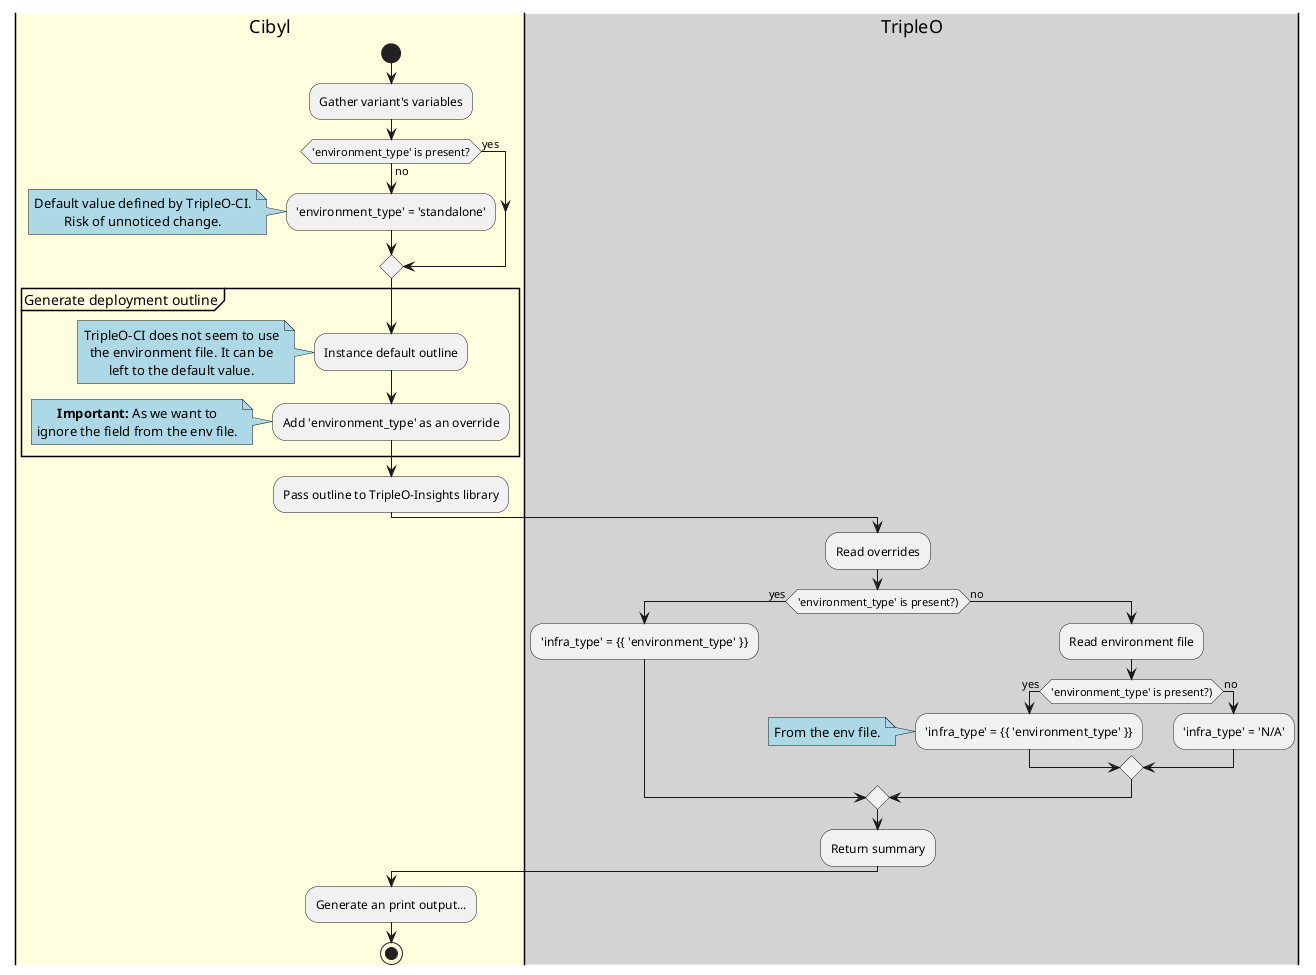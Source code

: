 @startuml
skinparam defaultTextAlignment center

|#lightyellow|Cibyl|

start
:Gather variant's variables;

if ('environment_type' is present?) is (yes) then
else (no)
    :'environment_type' = 'standalone';
    note left #lightblue
        Default value defined by TripleO-CI.
        Risk of unnoticed change.
    end note
endif

partition "Generate deployment outline" {
    :Instance default outline;
    note left #lightblue
        TripleO-CI does not seem to use
        the environment file. It can be
        left to the default value.
    end note
    :Add 'environment_type' as an override;
    note left #lightblue
        **Important:** As we want to
        ignore the field from the env file.
    end note
}

:Pass outline to TripleO-Insights library;

|#lightgrey|TripleO|

:Read overrides;

if ('environment_type' is present?)) is (yes) then
    :'infra_type' = {{ 'environment_type' }};
else (no)
    :Read environment file;

    if ('environment_type' is present?)) is (yes) then
        :'infra_type' = {{ 'environment_type' }};
        note left #lightblue
            From the env file.
        end note
    else (no)
        :'infra_type' = 'N/A';
    endif
endif

:Return summary;

|#lightyellow|Cibyl|
:Generate an print output...;

stop
@enduml
